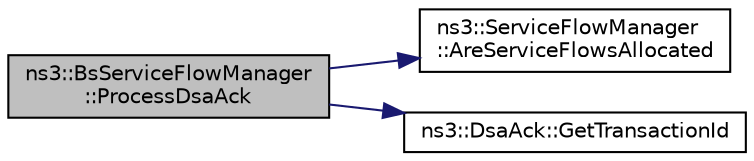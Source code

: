 digraph "ns3::BsServiceFlowManager::ProcessDsaAck"
{
 // LATEX_PDF_SIZE
  edge [fontname="Helvetica",fontsize="10",labelfontname="Helvetica",labelfontsize="10"];
  node [fontname="Helvetica",fontsize="10",shape=record];
  rankdir="LR";
  Node1 [label="ns3::BsServiceFlowManager\l::ProcessDsaAck",height=0.2,width=0.4,color="black", fillcolor="grey75", style="filled", fontcolor="black",tooltip="process a DSA-ACK message"];
  Node1 -> Node2 [color="midnightblue",fontsize="10",style="solid",fontname="Helvetica"];
  Node2 [label="ns3::ServiceFlowManager\l::AreServiceFlowsAllocated",height=0.2,width=0.4,color="black", fillcolor="white", style="filled",URL="$classns3_1_1_service_flow_manager.html#a9338182ed1860eb7e07ea49d79c4414a",tooltip=" "];
  Node1 -> Node3 [color="midnightblue",fontsize="10",style="solid",fontname="Helvetica"];
  Node3 [label="ns3::DsaAck::GetTransactionId",height=0.2,width=0.4,color="black", fillcolor="white", style="filled",URL="$classns3_1_1_dsa_ack.html#a9a6215949aceaac796d6c1140bf46ed1",tooltip="Get transaction ID field."];
}
